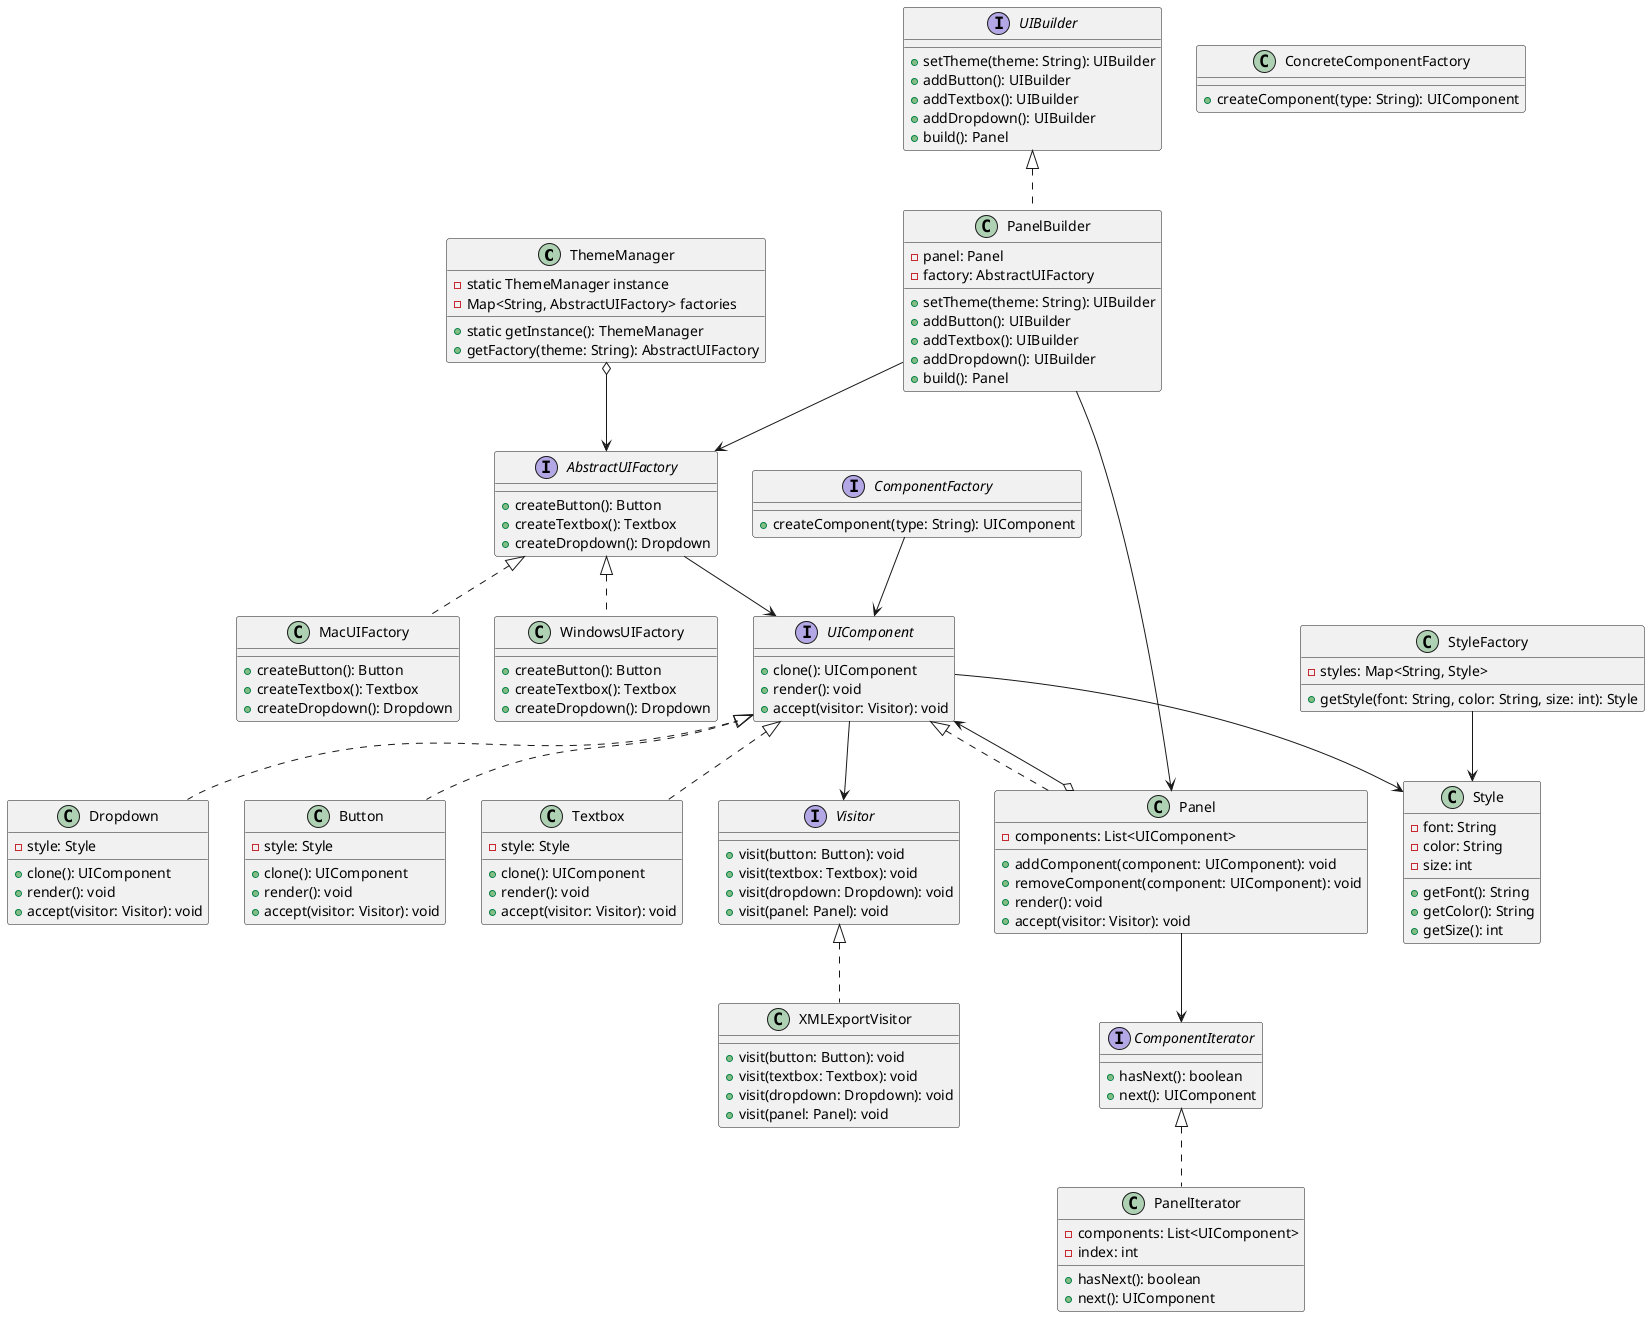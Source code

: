 @startuml
' Modular Design Studio UML Diagram

' Singleton: ThemeManager
class ThemeManager {
  -static ThemeManager instance
  -Map<String, AbstractUIFactory> factories
  +static getInstance(): ThemeManager
  +getFactory(theme: String): AbstractUIFactory
}

' Abstract Factory
interface AbstractUIFactory {
  +createButton(): Button
  +createTextbox(): Textbox
  +createDropdown(): Dropdown
}

class WindowsUIFactory {
  +createButton(): Button
  +createTextbox(): Textbox
  +createDropdown(): Dropdown
}

class MacUIFactory {
  +createButton(): Button
  +createTextbox(): Textbox
  +createDropdown(): Dropdown
}

' Factory Method (ComponentFactory)
interface ComponentFactory {
  +createComponent(type: String): UIComponent
}

class ConcreteComponentFactory {
  +createComponent(type: String): UIComponent
}

' Prototype
interface UIComponent {
  +clone(): UIComponent
  +render(): void
  +accept(visitor: Visitor): void
}

class Button {
  -style: Style
  +clone(): UIComponent
  +render(): void
  +accept(visitor: Visitor): void
}

class Textbox {
  -style: Style
  +clone(): UIComponent
  +render(): void
  +accept(visitor: Visitor): void
}

class Dropdown {
  -style: Style
  +clone(): UIComponent
  +render(): void
  +accept(visitor: Visitor): void
}

' Flyweight: Style
class Style {
  -font: String
  -color: String
  -size: int
  +getFont(): String
  +getColor(): String
  +getSize(): int
}

class StyleFactory {
  -styles: Map<String, Style>
  +getStyle(font: String, color: String, size: int): Style
}

' Composite
class Panel {
  -components: List<UIComponent>
  +addComponent(component: UIComponent): void
  +removeComponent(component: UIComponent): void
  +render(): void
  +accept(visitor: Visitor): void
}

' Builder
interface UIBuilder {
  +setTheme(theme: String): UIBuilder
  +addButton(): UIBuilder
  +addTextbox(): UIBuilder
  +addDropdown(): UIBuilder
  +build(): Panel
}

class PanelBuilder {
  -panel: Panel
  -factory: AbstractUIFactory
  +setTheme(theme: String): UIBuilder
  +addButton(): UIBuilder
  +addTextbox(): UIBuilder
  +addDropdown(): UIBuilder
  +build(): Panel
}

' Visitor
interface Visitor {
  +visit(button: Button): void
  +visit(textbox: Textbox): void
  +visit(dropdown: Dropdown): void
  +visit(panel: Panel): void
}

class XMLExportVisitor {
  +visit(button: Button): void
  +visit(textbox: Textbox): void
  +visit(dropdown: Dropdown): void
  +visit(panel: Panel): void
}

' Iterator
interface ComponentIterator {
  +hasNext(): boolean
  +next(): UIComponent
}

class PanelIterator {
  -components: List<UIComponent>
  -index: int
  +hasNext(): boolean
  +next(): UIComponent
}

' Relationships
ThemeManager o--> AbstractUIFactory
AbstractUIFactory <|.. WindowsUIFactory
AbstractUIFactory <|.. MacUIFactory
AbstractUIFactory --> UIComponent
ComponentFactory --> UIComponent
UIComponent <|.. Button
UIComponent <|.. Textbox
UIComponent <|.. Dropdown
UIComponent --> Style
StyleFactory --> Style
UIComponent <|.. Panel
Panel o--> UIComponent
UIBuilder <|.. PanelBuilder
PanelBuilder --> Panel
PanelBuilder --> AbstractUIFactory
UIComponent --> Visitor
Visitor <|.. XMLExportVisitor
Panel --> ComponentIterator
ComponentIterator <|.. PanelIterator
@enduml
